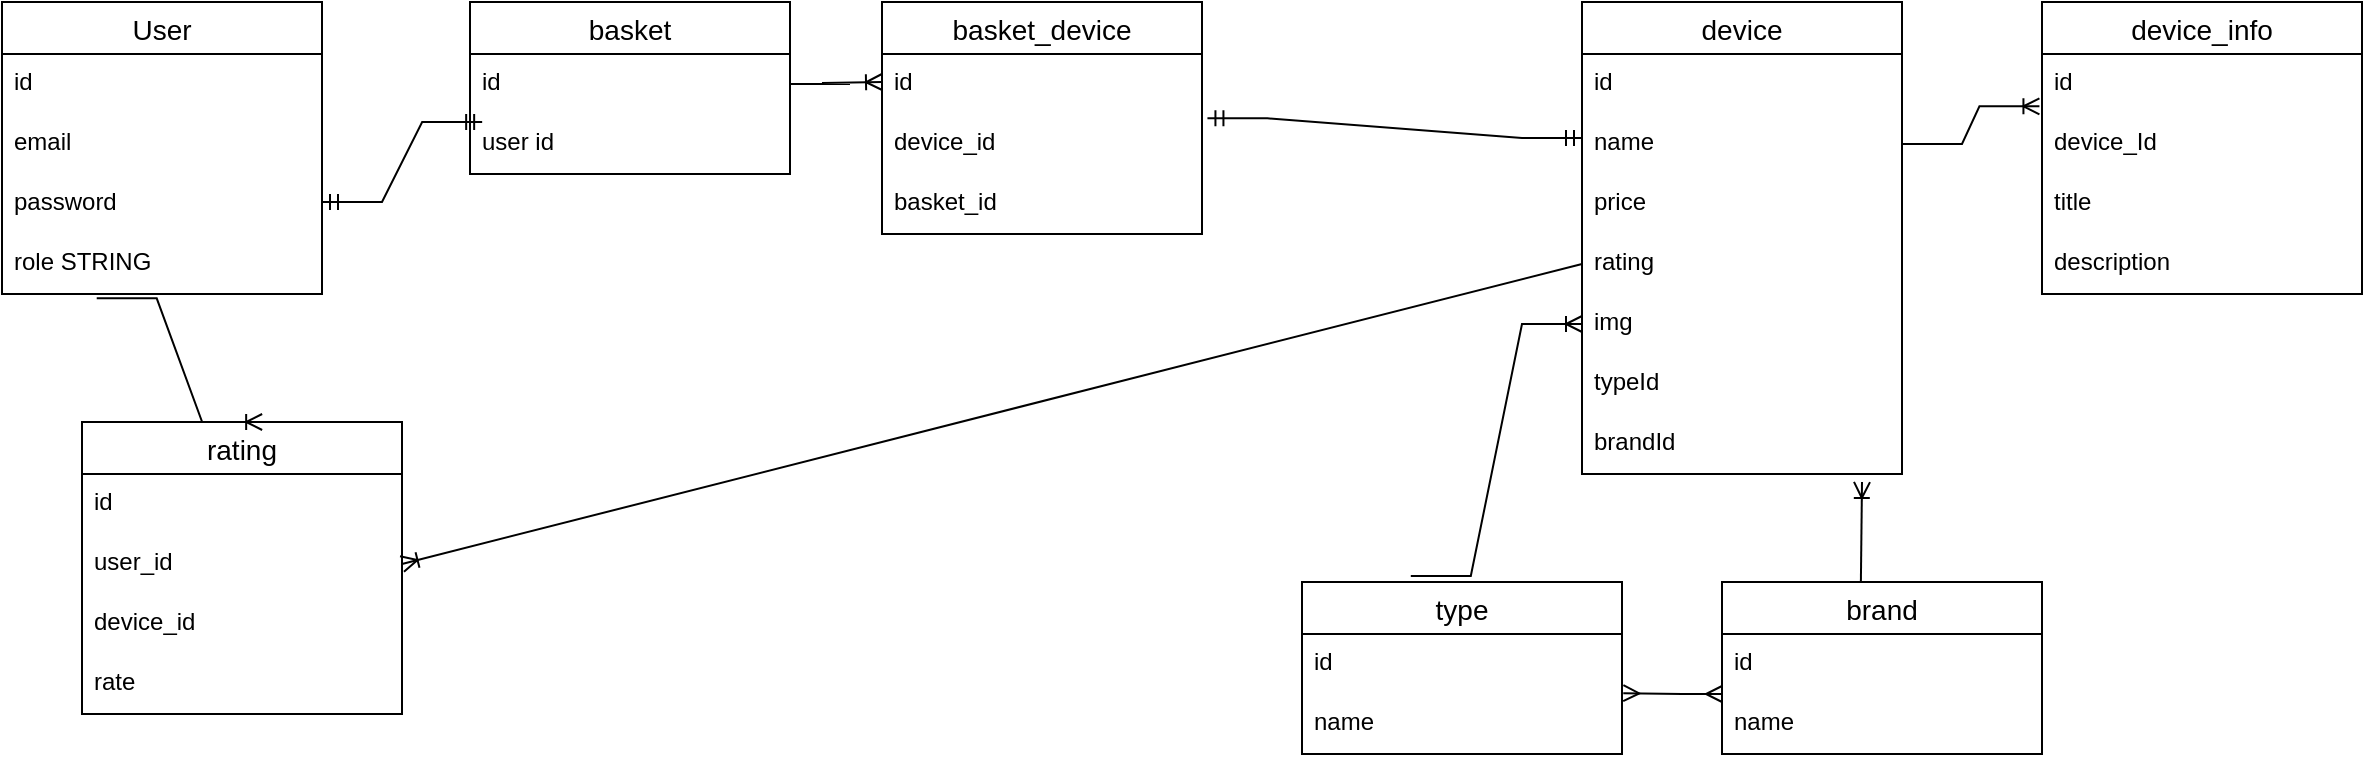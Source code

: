 <mxfile version="20.3.6" type="device"><diagram id="PFDjQ9J61DLECtTedpjm" name="Страница 1"><mxGraphModel dx="865" dy="456" grid="1" gridSize="10" guides="1" tooltips="1" connect="1" arrows="1" fold="1" page="1" pageScale="1" pageWidth="827" pageHeight="1169" math="0" shadow="0"><root><mxCell id="0"/><mxCell id="1" parent="0"/><mxCell id="ypywHe1YLXpDA-t3_PeK-1" value="User" style="swimlane;fontStyle=0;childLayout=stackLayout;horizontal=1;startSize=26;horizontalStack=0;resizeParent=1;resizeParentMax=0;resizeLast=0;collapsible=1;marginBottom=0;align=center;fontSize=14;" vertex="1" parent="1"><mxGeometry x="20" y="40" width="160" height="146" as="geometry"/></mxCell><mxCell id="ypywHe1YLXpDA-t3_PeK-2" value="id" style="text;strokeColor=none;fillColor=none;spacingLeft=4;spacingRight=4;overflow=hidden;rotatable=0;points=[[0,0.5],[1,0.5]];portConstraint=eastwest;fontSize=12;" vertex="1" parent="ypywHe1YLXpDA-t3_PeK-1"><mxGeometry y="26" width="160" height="30" as="geometry"/></mxCell><mxCell id="ypywHe1YLXpDA-t3_PeK-3" value="email" style="text;strokeColor=none;fillColor=none;spacingLeft=4;spacingRight=4;overflow=hidden;rotatable=0;points=[[0,0.5],[1,0.5]];portConstraint=eastwest;fontSize=12;" vertex="1" parent="ypywHe1YLXpDA-t3_PeK-1"><mxGeometry y="56" width="160" height="30" as="geometry"/></mxCell><mxCell id="ypywHe1YLXpDA-t3_PeK-4" value="password" style="text;strokeColor=none;fillColor=none;spacingLeft=4;spacingRight=4;overflow=hidden;rotatable=0;points=[[0,0.5],[1,0.5]];portConstraint=eastwest;fontSize=12;" vertex="1" parent="ypywHe1YLXpDA-t3_PeK-1"><mxGeometry y="86" width="160" height="30" as="geometry"/></mxCell><mxCell id="ypywHe1YLXpDA-t3_PeK-5" value="role STRING" style="text;strokeColor=none;fillColor=none;spacingLeft=4;spacingRight=4;overflow=hidden;rotatable=0;points=[[0,0.5],[1,0.5]];portConstraint=eastwest;fontSize=12;" vertex="1" parent="ypywHe1YLXpDA-t3_PeK-1"><mxGeometry y="116" width="160" height="30" as="geometry"/></mxCell><mxCell id="ypywHe1YLXpDA-t3_PeK-6" value="basket" style="swimlane;fontStyle=0;childLayout=stackLayout;horizontal=1;startSize=26;horizontalStack=0;resizeParent=1;resizeParentMax=0;resizeLast=0;collapsible=1;marginBottom=0;align=center;fontSize=14;" vertex="1" parent="1"><mxGeometry x="254" y="40" width="160" height="86" as="geometry"/></mxCell><mxCell id="ypywHe1YLXpDA-t3_PeK-7" value="id" style="text;strokeColor=none;fillColor=none;spacingLeft=4;spacingRight=4;overflow=hidden;rotatable=0;points=[[0,0.5],[1,0.5]];portConstraint=eastwest;fontSize=12;" vertex="1" parent="ypywHe1YLXpDA-t3_PeK-6"><mxGeometry y="26" width="160" height="30" as="geometry"/></mxCell><mxCell id="ypywHe1YLXpDA-t3_PeK-8" value="user id" style="text;strokeColor=none;fillColor=none;spacingLeft=4;spacingRight=4;overflow=hidden;rotatable=0;points=[[0,0.5],[1,0.5]];portConstraint=eastwest;fontSize=12;" vertex="1" parent="ypywHe1YLXpDA-t3_PeK-6"><mxGeometry y="56" width="160" height="30" as="geometry"/></mxCell><mxCell id="ypywHe1YLXpDA-t3_PeK-12" value="" style="edgeStyle=entityRelationEdgeStyle;fontSize=12;html=1;endArrow=ERmandOne;startArrow=ERmandOne;rounded=0;entryX=0.038;entryY=0.133;entryDx=0;entryDy=0;entryPerimeter=0;" edge="1" parent="1" target="ypywHe1YLXpDA-t3_PeK-8"><mxGeometry width="100" height="100" relative="1" as="geometry"><mxPoint x="180" y="140" as="sourcePoint"/><mxPoint x="250" y="100" as="targetPoint"/></mxGeometry></mxCell><mxCell id="ypywHe1YLXpDA-t3_PeK-13" value="device" style="swimlane;fontStyle=0;childLayout=stackLayout;horizontal=1;startSize=26;horizontalStack=0;resizeParent=1;resizeParentMax=0;resizeLast=0;collapsible=1;marginBottom=0;align=center;fontSize=14;" vertex="1" parent="1"><mxGeometry x="810" y="40" width="160" height="236" as="geometry"/></mxCell><mxCell id="ypywHe1YLXpDA-t3_PeK-14" value="id" style="text;strokeColor=none;fillColor=none;spacingLeft=4;spacingRight=4;overflow=hidden;rotatable=0;points=[[0,0.5],[1,0.5]];portConstraint=eastwest;fontSize=12;" vertex="1" parent="ypywHe1YLXpDA-t3_PeK-13"><mxGeometry y="26" width="160" height="30" as="geometry"/></mxCell><mxCell id="ypywHe1YLXpDA-t3_PeK-15" value="name" style="text;strokeColor=none;fillColor=none;spacingLeft=4;spacingRight=4;overflow=hidden;rotatable=0;points=[[0,0.5],[1,0.5]];portConstraint=eastwest;fontSize=12;" vertex="1" parent="ypywHe1YLXpDA-t3_PeK-13"><mxGeometry y="56" width="160" height="30" as="geometry"/></mxCell><mxCell id="ypywHe1YLXpDA-t3_PeK-17" value="price" style="text;strokeColor=none;fillColor=none;spacingLeft=4;spacingRight=4;overflow=hidden;rotatable=0;points=[[0,0.5],[1,0.5]];portConstraint=eastwest;fontSize=12;" vertex="1" parent="ypywHe1YLXpDA-t3_PeK-13"><mxGeometry y="86" width="160" height="30" as="geometry"/></mxCell><mxCell id="ypywHe1YLXpDA-t3_PeK-18" value="rating" style="text;strokeColor=none;fillColor=none;spacingLeft=4;spacingRight=4;overflow=hidden;rotatable=0;points=[[0,0.5],[1,0.5]];portConstraint=eastwest;fontSize=12;" vertex="1" parent="ypywHe1YLXpDA-t3_PeK-13"><mxGeometry y="116" width="160" height="30" as="geometry"/></mxCell><mxCell id="ypywHe1YLXpDA-t3_PeK-16" value="img" style="text;strokeColor=none;fillColor=none;spacingLeft=4;spacingRight=4;overflow=hidden;rotatable=0;points=[[0,0.5],[1,0.5]];portConstraint=eastwest;fontSize=12;" vertex="1" parent="ypywHe1YLXpDA-t3_PeK-13"><mxGeometry y="146" width="160" height="30" as="geometry"/></mxCell><mxCell id="ypywHe1YLXpDA-t3_PeK-19" value="typeId" style="text;strokeColor=none;fillColor=none;spacingLeft=4;spacingRight=4;overflow=hidden;rotatable=0;points=[[0,0.5],[1,0.5]];portConstraint=eastwest;fontSize=12;" vertex="1" parent="ypywHe1YLXpDA-t3_PeK-13"><mxGeometry y="176" width="160" height="30" as="geometry"/></mxCell><mxCell id="ypywHe1YLXpDA-t3_PeK-20" value="brandId" style="text;strokeColor=none;fillColor=none;spacingLeft=4;spacingRight=4;overflow=hidden;rotatable=0;points=[[0,0.5],[1,0.5]];portConstraint=eastwest;fontSize=12;" vertex="1" parent="ypywHe1YLXpDA-t3_PeK-13"><mxGeometry y="206" width="160" height="30" as="geometry"/></mxCell><mxCell id="ypywHe1YLXpDA-t3_PeK-21" value="brand" style="swimlane;fontStyle=0;childLayout=stackLayout;horizontal=1;startSize=26;horizontalStack=0;resizeParent=1;resizeParentMax=0;resizeLast=0;collapsible=1;marginBottom=0;align=center;fontSize=14;" vertex="1" parent="1"><mxGeometry x="880" y="330" width="160" height="86" as="geometry"/></mxCell><mxCell id="ypywHe1YLXpDA-t3_PeK-31" value="" style="fontSize=12;html=1;endArrow=ERoneToMany;rounded=0;exitX=0.434;exitY=-0.003;exitDx=0;exitDy=0;exitPerimeter=0;" edge="1" parent="ypywHe1YLXpDA-t3_PeK-21" source="ypywHe1YLXpDA-t3_PeK-21"><mxGeometry width="100" height="100" relative="1" as="geometry"><mxPoint x="70" y="-10" as="sourcePoint"/><mxPoint x="70" y="-50" as="targetPoint"/></mxGeometry></mxCell><mxCell id="ypywHe1YLXpDA-t3_PeK-22" value="id" style="text;strokeColor=none;fillColor=none;spacingLeft=4;spacingRight=4;overflow=hidden;rotatable=0;points=[[0,0.5],[1,0.5]];portConstraint=eastwest;fontSize=12;" vertex="1" parent="ypywHe1YLXpDA-t3_PeK-21"><mxGeometry y="26" width="160" height="30" as="geometry"/></mxCell><mxCell id="ypywHe1YLXpDA-t3_PeK-23" value="name" style="text;strokeColor=none;fillColor=none;spacingLeft=4;spacingRight=4;overflow=hidden;rotatable=0;points=[[0,0.5],[1,0.5]];portConstraint=eastwest;fontSize=12;" vertex="1" parent="ypywHe1YLXpDA-t3_PeK-21"><mxGeometry y="56" width="160" height="30" as="geometry"/></mxCell><mxCell id="ypywHe1YLXpDA-t3_PeK-25" value="type" style="swimlane;fontStyle=0;childLayout=stackLayout;horizontal=1;startSize=26;horizontalStack=0;resizeParent=1;resizeParentMax=0;resizeLast=0;collapsible=1;marginBottom=0;align=center;fontSize=14;" vertex="1" parent="1"><mxGeometry x="670" y="330" width="160" height="86" as="geometry"/></mxCell><mxCell id="ypywHe1YLXpDA-t3_PeK-26" value="id" style="text;strokeColor=none;fillColor=none;spacingLeft=4;spacingRight=4;overflow=hidden;rotatable=0;points=[[0,0.5],[1,0.5]];portConstraint=eastwest;fontSize=12;" vertex="1" parent="ypywHe1YLXpDA-t3_PeK-25"><mxGeometry y="26" width="160" height="30" as="geometry"/></mxCell><mxCell id="ypywHe1YLXpDA-t3_PeK-27" value="name" style="text;strokeColor=none;fillColor=none;spacingLeft=4;spacingRight=4;overflow=hidden;rotatable=0;points=[[0,0.5],[1,0.5]];portConstraint=eastwest;fontSize=12;" vertex="1" parent="ypywHe1YLXpDA-t3_PeK-25"><mxGeometry y="56" width="160" height="30" as="geometry"/></mxCell><mxCell id="ypywHe1YLXpDA-t3_PeK-29" value="" style="edgeStyle=entityRelationEdgeStyle;fontSize=12;html=1;endArrow=ERoneToMany;rounded=0;entryX=0;entryY=0.5;entryDx=0;entryDy=0;exitX=0.34;exitY=-0.035;exitDx=0;exitDy=0;exitPerimeter=0;" edge="1" parent="1" source="ypywHe1YLXpDA-t3_PeK-25" target="ypywHe1YLXpDA-t3_PeK-16"><mxGeometry width="100" height="100" relative="1" as="geometry"><mxPoint x="400" y="330" as="sourcePoint"/><mxPoint x="500" y="230" as="targetPoint"/></mxGeometry></mxCell><mxCell id="ypywHe1YLXpDA-t3_PeK-32" value="" style="fontSize=12;html=1;endArrow=ERmany;startArrow=ERmany;rounded=0;exitX=1.004;exitY=0.987;exitDx=0;exitDy=0;exitPerimeter=0;" edge="1" parent="1"><mxGeometry width="100" height="100" relative="1" as="geometry"><mxPoint x="830.64" y="385.61" as="sourcePoint"/><mxPoint x="880" y="386" as="targetPoint"/><Array as="points"><mxPoint x="860" y="386"/></Array></mxGeometry></mxCell><mxCell id="ypywHe1YLXpDA-t3_PeK-33" value="device_info" style="swimlane;fontStyle=0;childLayout=stackLayout;horizontal=1;startSize=26;horizontalStack=0;resizeParent=1;resizeParentMax=0;resizeLast=0;collapsible=1;marginBottom=0;align=center;fontSize=14;" vertex="1" parent="1"><mxGeometry x="1040" y="40" width="160" height="146" as="geometry"/></mxCell><mxCell id="ypywHe1YLXpDA-t3_PeK-34" value="id" style="text;strokeColor=none;fillColor=none;spacingLeft=4;spacingRight=4;overflow=hidden;rotatable=0;points=[[0,0.5],[1,0.5]];portConstraint=eastwest;fontSize=12;" vertex="1" parent="ypywHe1YLXpDA-t3_PeK-33"><mxGeometry y="26" width="160" height="30" as="geometry"/></mxCell><mxCell id="ypywHe1YLXpDA-t3_PeK-35" value="device_Id" style="text;strokeColor=none;fillColor=none;spacingLeft=4;spacingRight=4;overflow=hidden;rotatable=0;points=[[0,0.5],[1,0.5]];portConstraint=eastwest;fontSize=12;" vertex="1" parent="ypywHe1YLXpDA-t3_PeK-33"><mxGeometry y="56" width="160" height="30" as="geometry"/></mxCell><mxCell id="ypywHe1YLXpDA-t3_PeK-39" value="title" style="text;strokeColor=none;fillColor=none;spacingLeft=4;spacingRight=4;overflow=hidden;rotatable=0;points=[[0,0.5],[1,0.5]];portConstraint=eastwest;fontSize=12;" vertex="1" parent="ypywHe1YLXpDA-t3_PeK-33"><mxGeometry y="86" width="160" height="30" as="geometry"/></mxCell><mxCell id="ypywHe1YLXpDA-t3_PeK-36" value="description" style="text;strokeColor=none;fillColor=none;spacingLeft=4;spacingRight=4;overflow=hidden;rotatable=0;points=[[0,0.5],[1,0.5]];portConstraint=eastwest;fontSize=12;" vertex="1" parent="ypywHe1YLXpDA-t3_PeK-33"><mxGeometry y="116" width="160" height="30" as="geometry"/></mxCell><mxCell id="ypywHe1YLXpDA-t3_PeK-38" value="" style="edgeStyle=entityRelationEdgeStyle;fontSize=12;html=1;endArrow=ERoneToMany;rounded=0;exitX=1;exitY=0.5;exitDx=0;exitDy=0;entryX=-0.008;entryY=0.872;entryDx=0;entryDy=0;entryPerimeter=0;" edge="1" parent="1" source="ypywHe1YLXpDA-t3_PeK-15"><mxGeometry width="100" height="100" relative="1" as="geometry"><mxPoint x="970" y="170" as="sourcePoint"/><mxPoint x="1038.72" y="92.16" as="targetPoint"/></mxGeometry></mxCell><mxCell id="ypywHe1YLXpDA-t3_PeK-40" value="basket_device" style="swimlane;fontStyle=0;childLayout=stackLayout;horizontal=1;startSize=26;horizontalStack=0;resizeParent=1;resizeParentMax=0;resizeLast=0;collapsible=1;marginBottom=0;align=center;fontSize=14;" vertex="1" parent="1"><mxGeometry x="460" y="40" width="160" height="116" as="geometry"/></mxCell><mxCell id="ypywHe1YLXpDA-t3_PeK-41" value="id" style="text;strokeColor=none;fillColor=none;spacingLeft=4;spacingRight=4;overflow=hidden;rotatable=0;points=[[0,0.5],[1,0.5]];portConstraint=eastwest;fontSize=12;" vertex="1" parent="ypywHe1YLXpDA-t3_PeK-40"><mxGeometry y="26" width="160" height="30" as="geometry"/></mxCell><mxCell id="ypywHe1YLXpDA-t3_PeK-42" value="device_id" style="text;strokeColor=none;fillColor=none;spacingLeft=4;spacingRight=4;overflow=hidden;rotatable=0;points=[[0,0.5],[1,0.5]];portConstraint=eastwest;fontSize=12;" vertex="1" parent="ypywHe1YLXpDA-t3_PeK-40"><mxGeometry y="56" width="160" height="30" as="geometry"/></mxCell><mxCell id="ypywHe1YLXpDA-t3_PeK-43" value="basket_id" style="text;strokeColor=none;fillColor=none;spacingLeft=4;spacingRight=4;overflow=hidden;rotatable=0;points=[[0,0.5],[1,0.5]];portConstraint=eastwest;fontSize=12;" vertex="1" parent="ypywHe1YLXpDA-t3_PeK-40"><mxGeometry y="86" width="160" height="30" as="geometry"/></mxCell><mxCell id="ypywHe1YLXpDA-t3_PeK-44" value="" style="edgeStyle=entityRelationEdgeStyle;fontSize=12;html=1;endArrow=ERoneToMany;rounded=0;exitX=1;exitY=0.5;exitDx=0;exitDy=0;" edge="1" parent="1" source="ypywHe1YLXpDA-t3_PeK-7"><mxGeometry width="100" height="100" relative="1" as="geometry"><mxPoint x="360" y="180" as="sourcePoint"/><mxPoint x="460" y="80" as="targetPoint"/></mxGeometry></mxCell><mxCell id="ypywHe1YLXpDA-t3_PeK-45" value="" style="edgeStyle=entityRelationEdgeStyle;fontSize=12;html=1;endArrow=ERmandOne;startArrow=ERmandOne;rounded=0;exitX=1.017;exitY=0.072;exitDx=0;exitDy=0;exitPerimeter=0;" edge="1" parent="1" source="ypywHe1YLXpDA-t3_PeK-42"><mxGeometry width="100" height="100" relative="1" as="geometry"><mxPoint x="710" y="208" as="sourcePoint"/><mxPoint x="810" y="108" as="targetPoint"/></mxGeometry></mxCell><mxCell id="ypywHe1YLXpDA-t3_PeK-46" value="rating" style="swimlane;fontStyle=0;childLayout=stackLayout;horizontal=1;startSize=26;horizontalStack=0;resizeParent=1;resizeParentMax=0;resizeLast=0;collapsible=1;marginBottom=0;align=center;fontSize=14;" vertex="1" parent="1"><mxGeometry x="60" y="250" width="160" height="146" as="geometry"/></mxCell><mxCell id="ypywHe1YLXpDA-t3_PeK-47" value="id" style="text;strokeColor=none;fillColor=none;spacingLeft=4;spacingRight=4;overflow=hidden;rotatable=0;points=[[0,0.5],[1,0.5]];portConstraint=eastwest;fontSize=12;" vertex="1" parent="ypywHe1YLXpDA-t3_PeK-46"><mxGeometry y="26" width="160" height="30" as="geometry"/></mxCell><mxCell id="ypywHe1YLXpDA-t3_PeK-48" value="user_id" style="text;strokeColor=none;fillColor=none;spacingLeft=4;spacingRight=4;overflow=hidden;rotatable=0;points=[[0,0.5],[1,0.5]];portConstraint=eastwest;fontSize=12;" vertex="1" parent="ypywHe1YLXpDA-t3_PeK-46"><mxGeometry y="56" width="160" height="30" as="geometry"/></mxCell><mxCell id="ypywHe1YLXpDA-t3_PeK-50" value="device_id" style="text;strokeColor=none;fillColor=none;spacingLeft=4;spacingRight=4;overflow=hidden;rotatable=0;points=[[0,0.5],[1,0.5]];portConstraint=eastwest;fontSize=12;" vertex="1" parent="ypywHe1YLXpDA-t3_PeK-46"><mxGeometry y="86" width="160" height="30" as="geometry"/></mxCell><mxCell id="ypywHe1YLXpDA-t3_PeK-49" value="rate" style="text;strokeColor=none;fillColor=none;spacingLeft=4;spacingRight=4;overflow=hidden;rotatable=0;points=[[0,0.5],[1,0.5]];portConstraint=eastwest;fontSize=12;" vertex="1" parent="ypywHe1YLXpDA-t3_PeK-46"><mxGeometry y="116" width="160" height="30" as="geometry"/></mxCell><mxCell id="ypywHe1YLXpDA-t3_PeK-52" value="" style="edgeStyle=entityRelationEdgeStyle;fontSize=12;html=1;endArrow=ERoneToMany;rounded=0;exitX=0.296;exitY=1.072;exitDx=0;exitDy=0;exitPerimeter=0;entryX=0.563;entryY=0;entryDx=0;entryDy=0;entryPerimeter=0;" edge="1" parent="1" source="ypywHe1YLXpDA-t3_PeK-5" target="ypywHe1YLXpDA-t3_PeK-46"><mxGeometry width="100" height="100" relative="1" as="geometry"><mxPoint x="90" y="340" as="sourcePoint"/><mxPoint x="190" y="240" as="targetPoint"/></mxGeometry></mxCell><mxCell id="ypywHe1YLXpDA-t3_PeK-53" value="" style="fontSize=12;html=1;endArrow=ERoneToMany;rounded=0;exitX=0;exitY=0.5;exitDx=0;exitDy=0;entryX=1;entryY=0.5;entryDx=0;entryDy=0;" edge="1" parent="1" source="ypywHe1YLXpDA-t3_PeK-18" target="ypywHe1YLXpDA-t3_PeK-48"><mxGeometry width="100" height="100" relative="1" as="geometry"><mxPoint x="760" y="180" as="sourcePoint"/><mxPoint x="260" y="320" as="targetPoint"/></mxGeometry></mxCell></root></mxGraphModel></diagram></mxfile>